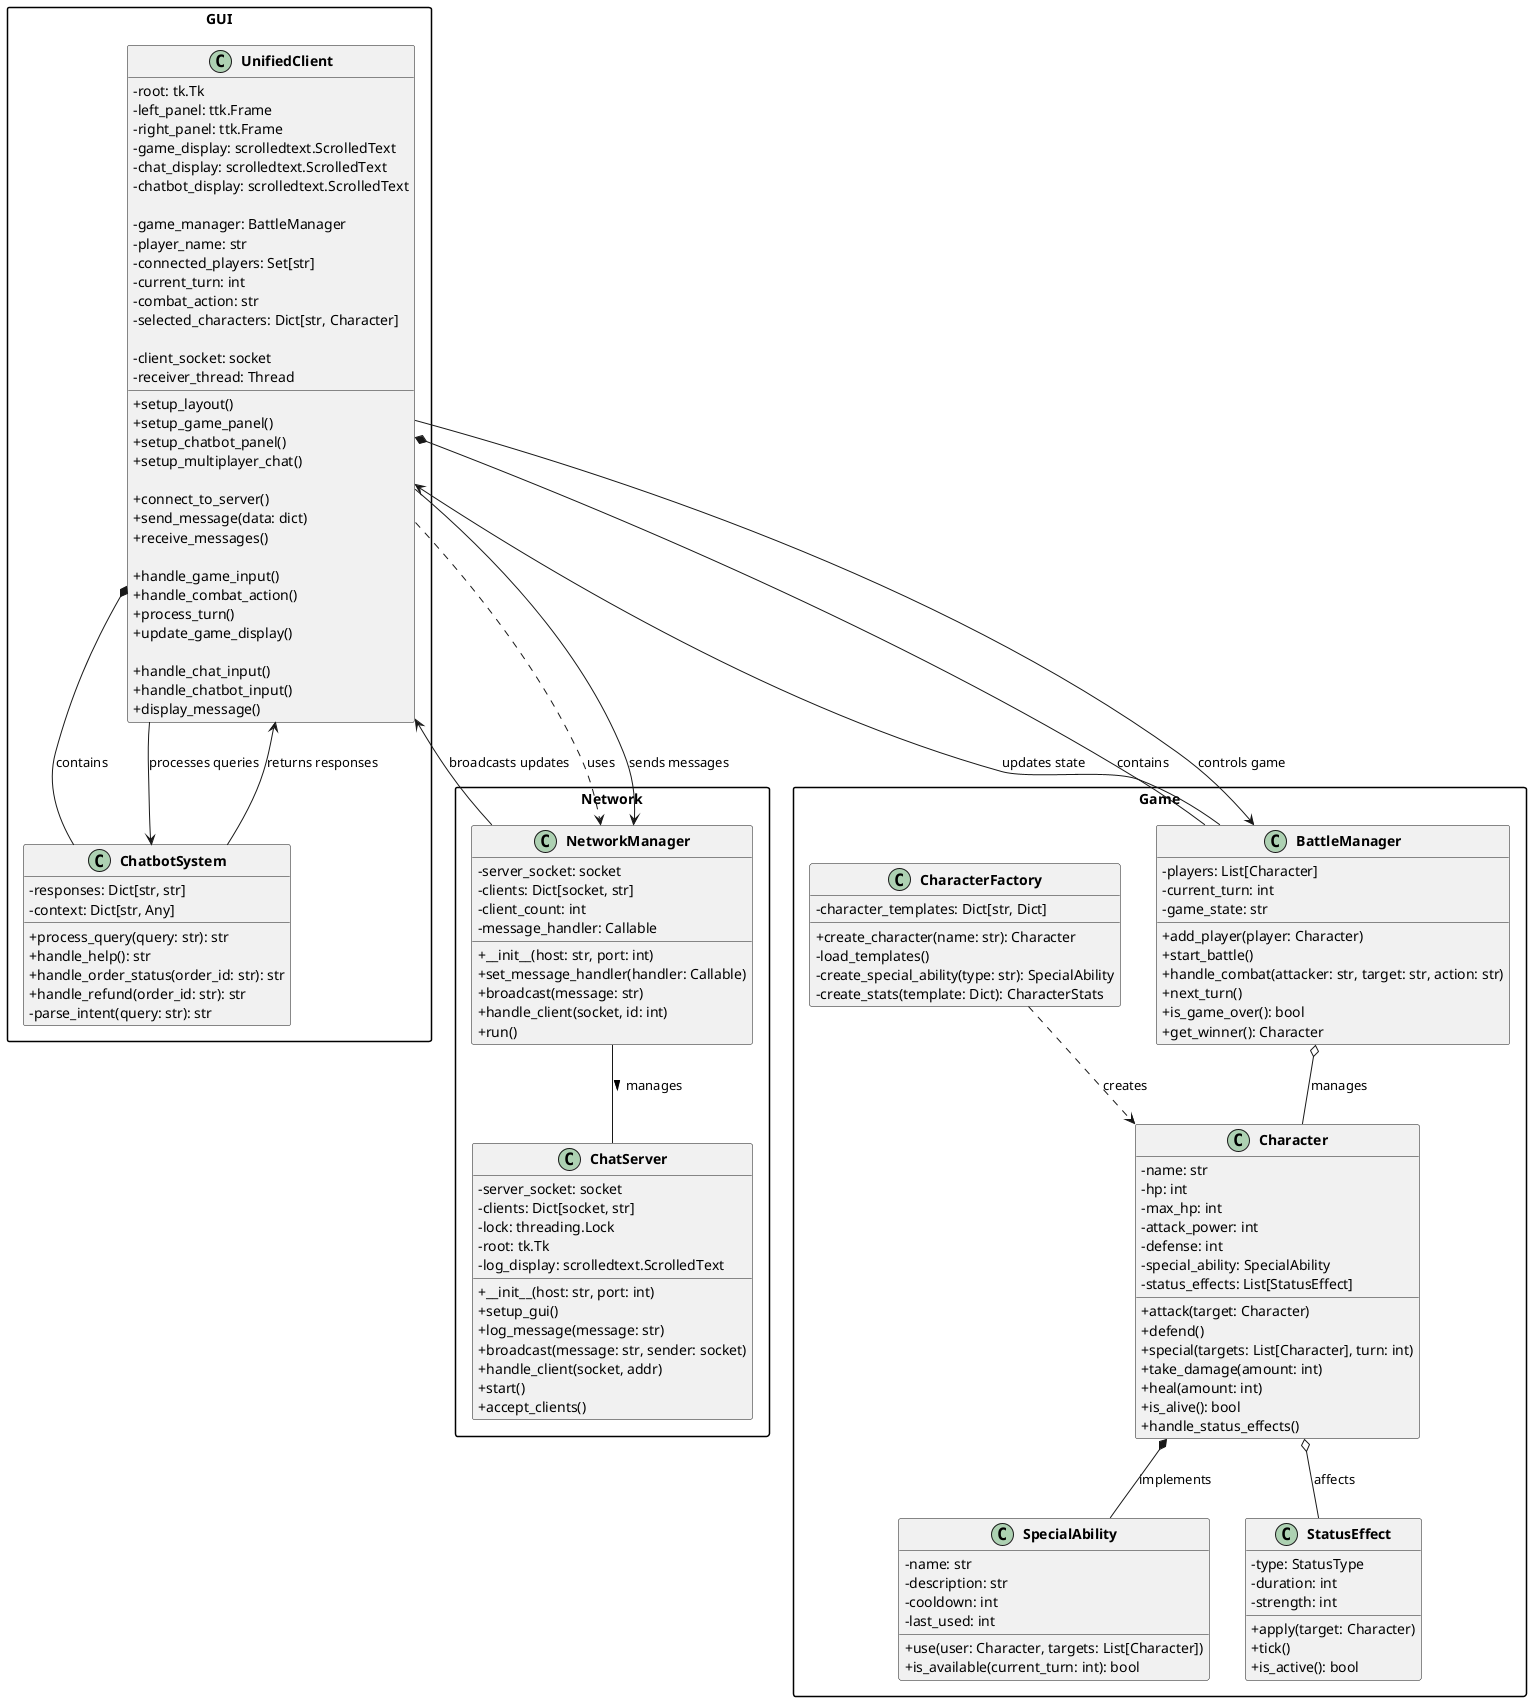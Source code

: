 @startuml GoPirate

' Style settings
skinparam classAttributeIconSize 0
skinparam classFontStyle bold
skinparam packageStyle rectangle

package "Network" {
    class NetworkManager {
        - server_socket: socket
        - clients: Dict[socket, str]
        - client_count: int
        - message_handler: Callable
        + __init__(host: str, port: int)
        + set_message_handler(handler: Callable)
        + broadcast(message: str)
        + handle_client(socket, id: int)
        + run()
    }

    class ChatServer {
        - server_socket: socket
        - clients: Dict[socket, str]
        - lock: threading.Lock
        - root: tk.Tk
        - log_display: scrolledtext.ScrolledText
        + __init__(host: str, port: int)
        + setup_gui()
        + log_message(message: str)
        + broadcast(message: str, sender: socket)
        + handle_client(socket, addr)
        + start()
        + accept_clients()
    }
}

package "Game" {
    class BattleManager {
        - players: List[Character]
        - current_turn: int
        - game_state: str
        + add_player(player: Character)
        + start_battle()
        + handle_combat(attacker: str, target: str, action: str)
        + next_turn()
        + is_game_over(): bool
        + get_winner(): Character
    }

    class Character {
        - name: str
        - hp: int
        - max_hp: int
        - attack_power: int
        - defense: int
        - special_ability: SpecialAbility
        - status_effects: List[StatusEffect]
        + attack(target: Character)
        + defend()
        + special(targets: List[Character], turn: int)
        + take_damage(amount: int)
        + heal(amount: int)
        + is_alive(): bool
        + handle_status_effects()
    }

    class CharacterFactory {
        - character_templates: Dict[str, Dict]
        + create_character(name: str): Character
        - load_templates()
        - create_special_ability(type: str): SpecialAbility
        - create_stats(template: Dict): CharacterStats
    }

    class SpecialAbility {
        - name: str
        - description: str
        - cooldown: int
        - last_used: int
        + use(user: Character, targets: List[Character])
        + is_available(current_turn: int): bool
    }

    class StatusEffect {
        - type: StatusType
        - duration: int
        - strength: int
        + apply(target: Character)
        + tick()
        + is_active(): bool
    }
}

package "GUI" {
    class UnifiedClient {
        ' Layout Components
        - root: tk.Tk
        - left_panel: ttk.Frame
        - right_panel: ttk.Frame
        - game_display: scrolledtext.ScrolledText
        - chat_display: scrolledtext.ScrolledText
        - chatbot_display: scrolledtext.ScrolledText

        ' Game State
        - game_manager: BattleManager
        - player_name: str
        - connected_players: Set[str]
        - current_turn: int
        - combat_action: str
        - selected_characters: Dict[str, Character]

        ' Network
        - client_socket: socket
        - receiver_thread: Thread

        ' Setup Methods
        + setup_layout()
        + setup_game_panel()
        + setup_chatbot_panel()
        + setup_multiplayer_chat()

        ' Network Methods
        + connect_to_server()
        + send_message(data: dict)
        + receive_messages()

        ' Game Methods
        + handle_game_input()
        + handle_combat_action()
        + process_turn()
        + update_game_display()

        ' Chat Methods
        + handle_chat_input()
        + handle_chatbot_input()
        + display_message()
    }

    class ChatbotSystem {
        - responses: Dict[str, str]
        - context: Dict[str, Any]
        + process_query(query: str): str
        + handle_help(): str
        + handle_order_status(order_id: str): str
        + handle_refund(order_id: str): str
        - parse_intent(query: str): str
    }
}

' Relationships
NetworkManager -- ChatServer: manages >
UnifiedClient *-- BattleManager: contains
UnifiedClient *-- ChatbotSystem: contains
UnifiedClient ..> NetworkManager: uses
BattleManager o-- Character: manages
CharacterFactory ..> Character: creates
Character *-- SpecialAbility: implements
Character o-- StatusEffect: affects

' Interaction flows
UnifiedClient --> NetworkManager: sends messages 
NetworkManager --> UnifiedClient: broadcasts updates 
UnifiedClient --> BattleManager: controls game 
BattleManager --> UnifiedClient: updates state 
UnifiedClient --> ChatbotSystem: processes queries 
ChatbotSystem --> UnifiedClient: returns responses 

@enduml